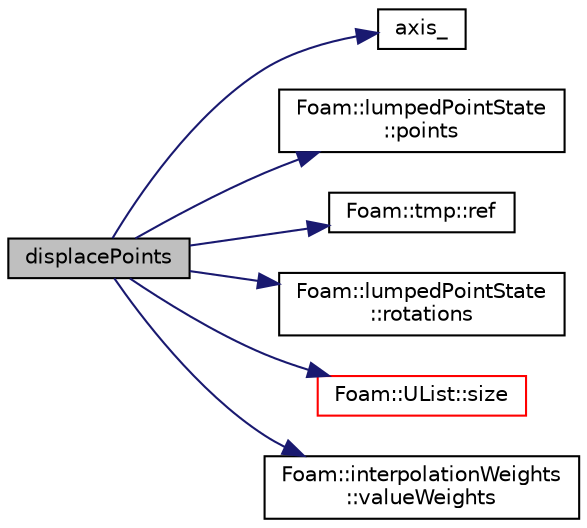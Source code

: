 digraph "displacePoints"
{
  bgcolor="transparent";
  edge [fontname="Helvetica",fontsize="10",labelfontname="Helvetica",labelfontsize="10"];
  node [fontname="Helvetica",fontsize="10",shape=record];
  rankdir="LR";
  Node1 [label="displacePoints",height=0.2,width=0.4,color="black", fillcolor="grey75", style="filled" fontcolor="black"];
  Node1 -> Node2 [color="midnightblue",fontsize="10",style="solid",fontname="Helvetica"];
  Node2 [label="axis_",height=0.2,width=0.4,color="black",URL="$cylindricalInletVelocityFvPatchVectorField_8C.html#a2a829020d091e61687324780ca13b3d2"];
  Node1 -> Node3 [color="midnightblue",fontsize="10",style="solid",fontname="Helvetica"];
  Node3 [label="Foam::lumpedPointState\l::points",height=0.2,width=0.4,color="black",URL="$classFoam_1_1lumpedPointState.html#a084ae534298576408f063a6b3b820959",tooltip="The points corresponding to mass centres. "];
  Node1 -> Node4 [color="midnightblue",fontsize="10",style="solid",fontname="Helvetica"];
  Node4 [label="Foam::tmp::ref",height=0.2,width=0.4,color="black",URL="$classFoam_1_1tmp.html#af16202cc9b8e931206cfceb8d9779bb2",tooltip="Return non-const reference to the contents of a non-null managed pointer. "];
  Node1 -> Node5 [color="midnightblue",fontsize="10",style="solid",fontname="Helvetica"];
  Node5 [label="Foam::lumpedPointState\l::rotations",height=0.2,width=0.4,color="black",URL="$classFoam_1_1lumpedPointState.html#aa7e1f28d7d2df521ff814c01e1c7f775",tooltip="The local-to-global transformation for each point. "];
  Node1 -> Node6 [color="midnightblue",fontsize="10",style="solid",fontname="Helvetica"];
  Node6 [label="Foam::UList::size",height=0.2,width=0.4,color="red",URL="$classFoam_1_1UList.html#afee03bfededf699921815b2bf3c41e35",tooltip="Override size to be inconsistent with allocated storage. "];
  Node1 -> Node7 [color="midnightblue",fontsize="10",style="solid",fontname="Helvetica"];
  Node7 [label="Foam::interpolationWeights\l::valueWeights",height=0.2,width=0.4,color="black",URL="$classFoam_1_1interpolationWeights.html#a7dc1a6bf7ee305e73eb3aacb561165be",tooltip="Calculate weights and indices to calculate t from samples. "];
}
